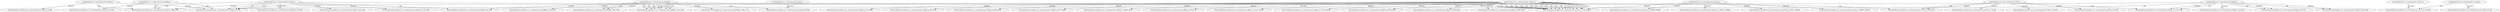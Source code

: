 digraph lacunaCG {
 "rootNode@lacuna_cache/exported_f3n2kb.js:," -> "FunctionExpression@lacuna_cache/exported_f3n2kb.js:10,646" [label="dynamic" ];
 "rootNode@lacuna_cache/exported_f3n2kb.js:," -> "FunctionDeclaration@lacuna_cache/exported_f3n2kb.js:61,544" [label="dynamic" ];
 "rootNode@lacuna_cache/exported_f3n2kb.js:," -> "FunctionDeclaration@lacuna_cache/exported_a3gi42.js:1660,1782" [label="tajs" ];
 "rootNode@lacuna_cache/exported_epmq0q.js:," -> "FunctionExpression@lacuna_cache/exported_epmq0q.js:10,525" [label="dynamic" ];
 "rootNode@lacuna_cache/exported_epmq0q.js:," -> "FunctionDeclaration@lacuna_cache/exported_a3gi42.js:1660,1782" [label="tajs" ];
 "rootNode@lacuna_cache/exported_epmq0q.js:," -> "FunctionDeclaration@lacuna_cache/exported_f3n2kb.js:61,544" [label="tajs" ];
 "rootNode@lacuna_cache/exported_r9j82m.js:," -> "FunctionExpression@lacuna_cache/exported_r9j82m.js:10,14991" [label="dynamic" ];
 "rootNode@lacuna_cache/exported_r9j82m.js:," -> "FunctionExpression@lacuna_cache/exported_r9j82m.js:59,14767" [label="dynamic" ];
 "rootNode@lacuna_cache/exported_r9j82m.js:," -> "FunctionExpression@lacuna_cache/exported_r9j82m.js:439,14678" [label="dynamic" ];
 "rootNode@lacuna_cache/exported_r9j82m.js:," -> "FunctionExpression@lacuna_cache/exported_r9j82m.js:473,14656" [label="dynamic" ];
 "rootNode@lacuna_cache/exported_r9j82m.js:," -> "FunctionExpression@lacuna_cache/exported_r9j82m.js:14089,14417" [label="dynamic" ];
 "rootNode@lacuna_cache/exported_r9j82m.js:," -> "FunctionExpression@lacuna_cache/exported_r9j82m.js:979,1175" [label="dynamic" ];
 "rootNode@lacuna_cache/exported_r9j82m.js:," -> "FunctionExpression@lacuna_cache/exported_r9j82m.js:14251,14355" [label="dynamic" ];
 "rootNode@lacuna_cache/exported_r9j82m.js:," -> "FunctionExpression@lacuna_cache/exported_r9j82m.js:12120,14044" [label="dynamic" ];
 "rootNode@lacuna_cache/exported_r9j82m.js:," -> "FunctionExpression@lacuna_cache/exported_r9j82m.js:1594,1873" [label="dynamic" ];
 "rootNode@lacuna_cache/exported_r9j82m.js:," -> "FunctionExpression@lacuna_cache/exported_r9j82m.js:8344,9767" [label="dynamic" ];
 "rootNode@lacuna_cache/exported_r9j82m.js:," -> "FunctionExpression@lacuna_cache/exported_r9j82m.js:5547,6393" [label="dynamic" ];
 "rootNode@lacuna_cache/exported_r9j82m.js:," -> "FunctionExpression@lacuna_cache/exported_pu6cmt.js:162,186435" [label="tajs" ];
 "rootNode@lacuna_cache/exported_r9j82m.js:," -> "FunctionExpression@lacuna_cache/exported_pu6cmt.js:162,186435" [label="tajs" ];
 "rootNode@lacuna_cache/exported_r9j82m.js:," -> "FunctionExpression@lacuna_cache/exported_pu6cmt.js:162,186435" [label="tajs" ];
 "rootNode@lacuna_cache/exported_r9j82m.js:," -> "FunctionExpression@lacuna_cache/exported_pu6cmt.js:162,186435" [label="tajs" ];
 "rootNode@lacuna_cache/exported_r9j82m.js:," -> "FunctionExpression@lacuna_cache/exported_pu6cmt.js:162,186435" [label="tajs" ];
 "rootNode@lacuna_cache/exported_r9j82m.js:," -> "FunctionExpression@lacuna_cache/exported_pu6cmt.js:162,186435" [label="tajs" ];
 "rootNode@lacuna_cache/exported_r9j82m.js:," -> "FunctionExpression@lacuna_cache/exported_pu6cmt.js:162,186435" [label="tajs" ];
 "rootNode@lacuna_cache/exported_r9j82m.js:," -> "FunctionExpression@lacuna_cache/exported_pu6cmt.js:162,186435" [label="tajs" ];
 "rootNode@lacuna_cache/exported_r9j82m.js:," -> "FunctionExpression@lacuna_cache/exported_pu6cmt.js:162,186435" [label="tajs" ];
 "rootNode@lacuna_cache/exported_r9j82m.js:," -> "FunctionExpression@lacuna_cache/exported_pu6cmt.js:162,186435" [label="tajs" ];
 "rootNode@lacuna_cache/exported_r9j82m.js:," -> "FunctionExpression@lacuna_cache/exported_pu6cmt.js:162,186435" [label="tajs" ];
 "rootNode@lacuna_cache/exported_r9j82m.js:," -> "FunctionExpression@lacuna_cache/exported_pu6cmt.js:162,186435" [label="tajs" ];
 "rootNode@lacuna_cache/exported_r9j82m.js:," -> "FunctionExpression@lacuna_cache/exported_pu6cmt.js:162,186435" [label="tajs" ];
 "rootNode@lacuna_cache/exported_r9j82m.js:," -> "FunctionExpression@lacuna_cache/exported_pu6cmt.js:162,186435" [label="tajs" ];
 "rootNode@lacuna_cache/exported_r9j82m.js:," -> "FunctionExpression@lacuna_cache/exported_pu6cmt.js:162,186435" [label="tajs" ];
 "rootNode@lacuna_cache/exported_r9j82m.js:," -> "FunctionExpression@lacuna_cache/exported_pu6cmt.js:162,186435" [label="tajs" ];
 "rootNode@lacuna_cache/exported_r9j82m.js:," -> "FunctionExpression@lacuna_cache/exported_pu6cmt.js:162,186435" [label="tajs" ];
 "rootNode@lacuna_cache/exported_r9j82m.js:," -> "FunctionExpression@lacuna_cache/exported_pu6cmt.js:162,186435" [label="tajs" ];
 "rootNode@lacuna_cache/exported_r9j82m.js:," -> "FunctionExpression@lacuna_cache/exported_pu6cmt.js:162,186435" [label="tajs" ];
 "rootNode@lacuna_cache/exported_r9j82m.js:," -> "FunctionExpression@lacuna_cache/exported_pu6cmt.js:162,186435" [label="tajs" ];
 "rootNode@lacuna_cache/exported_556jtn.js:," -> "FunctionExpression@lacuna_cache/exported_556jtn.js:10,2276" [label="dynamic" ];
 "rootNode@lacuna_cache/exported_556jtn.js:," -> "FunctionDeclaration@lacuna_cache/exported_556jtn.js:1475,1744" [label="dynamic" ];
 "rootNode@lacuna_cache/exported_556jtn.js:," -> "FunctionDeclaration@lacuna_cache/exported_556jtn.js:35,376" [label="dynamic" ];
 "rootNode@lacuna_cache/exported_556jtn.js:," -> "FunctionDeclaration@lacuna_cache/exported_556jtn.js:390,1461" [label="dynamic" ];
 "rootNode@lacuna_cache/exported_556jtn.js:," -> "FunctionDeclaration@lacuna_cache/exported_556jtn.js:35,376" [label="tajs" ];
 "rootNode@lacuna_cache/exported_556jtn.js:," -> "FunctionDeclaration@lacuna_cache/exported_556jtn.js:390,1461" [label="tajs" ];
 "rootNode@lacuna_cache/exported_556jtn.js:," -> "FunctionDeclaration@lacuna_cache/exported_556jtn.js:1475,1744" [label="tajs" ];
 "rootNode@lacuna_cache/exported_556jtn.js:," -> "FunctionDeclaration@lacuna_cache/exported_f3n2kb.js:61,544" [label="tajs" ];
 "rootNode@lacuna_cache/exported_556jtn.js:," -> "FunctionDeclaration@lacuna_cache/exported_f3n2kb.js:61,544" [label="tajs" ];
 "rootNode@lacuna_cache/exported_velo7o.js:," -> "FunctionExpression@lacuna_cache/exported_velo7o.js:115,489" [label="dynamic" ];
 "rootNode@lacuna_cache/exported_kk388f.js:," -> "FunctionExpression@lacuna_cache/exported_kk388f.js:342,454" [label="dynamic" ];
 "rootNode@lacuna_cache/exported_kk388f.js:," -> "FunctionExpression@lacuna_cache/exported_kk388f.js:1102,3561" [label="dynamic" ];
 "rootNode@lacuna_cache/exported_kk388f.js:," -> "FunctionDeclaration@lacuna_cache/exported_kk388f.js:1231,1546" [label="dynamic" ];
 "rootNode@lacuna_cache/exported_kk388f.js:," -> "FunctionDeclaration@lacuna_cache/exported_kk388f.js:1564,1751" [label="dynamic" ];
 "rootNode@lacuna_cache/exported_kk388f.js:," -> "FunctionExpression@lacuna_cache/exported_kk388f.js:792,1056" [label="dynamic" ];
 "rootNode@lacuna_cache/exported_kk388f.js:," -> "FunctionExpression@lacuna_cache/exported_kk388f.js:792,1056" [label="tajs" ];
 "rootNode@lacuna_cache/exported_kk388f.js:," -> "FunctionDeclaration@lacuna_cache/exported_kk388f.js:1231,1546" [label="tajs" ];
 "rootNode@lacuna_cache/exported_kk388f.js:," -> "FunctionDeclaration@lacuna_cache/exported_kk388f.js:1231,1546" [label="tajs" ];
 "rootNode@lacuna_cache/exported_kk388f.js:," -> "FunctionDeclaration@lacuna_cache/exported_kk388f.js:1231,1546" [label="tajs" ];
 "rootNode@lacuna_cache/exported_kk388f.js:," -> "FunctionDeclaration@lacuna_cache/exported_kk388f.js:1231,1546" [label="tajs" ];
 "rootNode@lacuna_cache/exported_kk388f.js:," -> "FunctionDeclaration@lacuna_cache/exported_kk388f.js:1231,1546" [label="tajs" ];
 "rootNode@lacuna_cache/exported_kk388f.js:," -> "FunctionDeclaration@lacuna_cache/exported_kk388f.js:1231,1546" [label="tajs" ];
 "rootNode@lacuna_cache/exported_kk388f.js:," -> "FunctionExpression@lacuna_cache/exported_pu6cmt.js:162,186435" [label="tajs" ];
 "rootNode@lacuna_cache/exported_kk388f.js:," -> "FunctionExpression@lacuna_cache/exported_ynwijy.js:59,583" [label="tajs" ];
 "rootNode@lacuna_cache/exported_pu6cmt.js:," -> "FunctionExpression@lacuna_cache/exported_pu6cmt.js:162,186435" [label="dynamic" ];
 "rootNode@lacuna_cache/exported_pu6cmt.js:," -> "FunctionExpression@lacuna_cache/exported_pu6cmt.js:181889,182256" [label="dynamic" ];
 "rootNode@lacuna_cache/exported_pu6cmt.js:," -> "FunctionExpression@lacuna_cache/exported_pu6cmt.js:185531,185865" [label="dynamic" ];
 "rootNode@lacuna_cache/exported_pu6cmt.js:," -> "FunctionExpression@lacuna_cache/exported_pu6cmt.js:185727,185844" [label="dynamic" ];
 "rootNode@lacuna_cache/exported_pu6cmt.js:," -> "FunctionExpression@lacuna_cache/exported_pu6cmt.js:185897,186415" [label="dynamic" ];
 "rootNode@lacuna_cache/exported_ynwijy.js:," -> "FunctionExpression@lacuna_cache/exported_ynwijy.js:59,583" [label="dynamic" ];
 "rootNode@lacuna_cache/exported_5e7flc.js:," -> "FunctionExpression@lacuna_cache/exported_5e7flc.js:10,2555" [label="dynamic" ];
 "rootNode@lacuna_cache/exported_5e7flc.js:," -> "FunctionDeclaration@lacuna_cache/exported_5e7flc.js:35,638" [label="dynamic" ];
 "rootNode@lacuna_cache/exported_5e7flc.js:," -> "FunctionExpression@lacuna_cache/exported_5e7flc.js:170,257" [label="dynamic" ];
 "rootNode@lacuna_cache/exported_5e7flc.js:," -> "FunctionDeclaration@lacuna_cache/exported_5e7flc.js:1849,2340" [label="dynamic" ];
 "rootNode@lacuna_cache/exported_5e7flc.js:," -> "FunctionDeclaration@lacuna_cache/exported_556jtn.js:1475,1744" [label="tajs" ];
 "rootNode@lacuna_cache/exported_5e7flc.js:," -> "FunctionDeclaration@lacuna_cache/exported_5e7flc.js:1849,2340" [label="tajs" ];
 "rootNode@lacuna_cache/exported_a3gi42.js:," -> "FunctionExpression@lacuna_cache/exported_a3gi42.js:10,2059" [label="dynamic" ];
 "rootNode@lacuna_cache/exported_a3gi42.js:," -> "FunctionDeclaration@lacuna_cache/exported_a3gi42.js:1660,1782" [label="dynamic" ];
 "rootNode@lacuna_cache/exported_a3gi42.js:," -> "FunctionDeclaration@lacuna_cache/exported_a3gi42.js:35,1106" [label="dynamic" ];
 "rootNode@lacuna_cache/exported_a3gi42.js:," -> "FunctionDeclaration@lacuna_cache/exported_a3gi42.js:1120,1646" [label="dynamic" ];
 "rootNode@lacuna_cache/exported_a3gi42.js:," -> "FunctionDeclaration@lacuna_cache/exported_5e7flc.js:1849,2340" [label="tajs" ];
 "rootNode@lacuna_cache/exported_a3gi42.js:," -> "FunctionDeclaration@lacuna_cache/exported_a3gi42.js:1660,1782" [label="tajs" ];
 "rootNode@lacuna_cache/exported_a3gi42.js:," -> "FunctionDeclaration@lacuna_cache/exported_f3n2kb.js:61,544" [label="tajs" ];
 "rootNode@lacuna_cache/exported_a3gi42.js:," -> "FunctionDeclaration@lacuna_cache/exported_f3n2kb.js:61,544" [label="tajs" ];
 "rootNode@lacuna_cache/exported_a3gi42.js:," -> "FunctionExpression@lacuna_cache/exported_kk388f.js:342,454" [label="tajs" ];
 "rootNode@lacuna_cache/exported_woc18y.js:," -> "FunctionExpression@lacuna_cache/exported_woc18y.js:10,175" [label="dynamic" ];
 "rootNode@lacuna_cache/exported_woc18y.js:," -> "FunctionExpression@lacuna_cache/exported_velo7o.js:115,489" [label="tajs" ];
 }